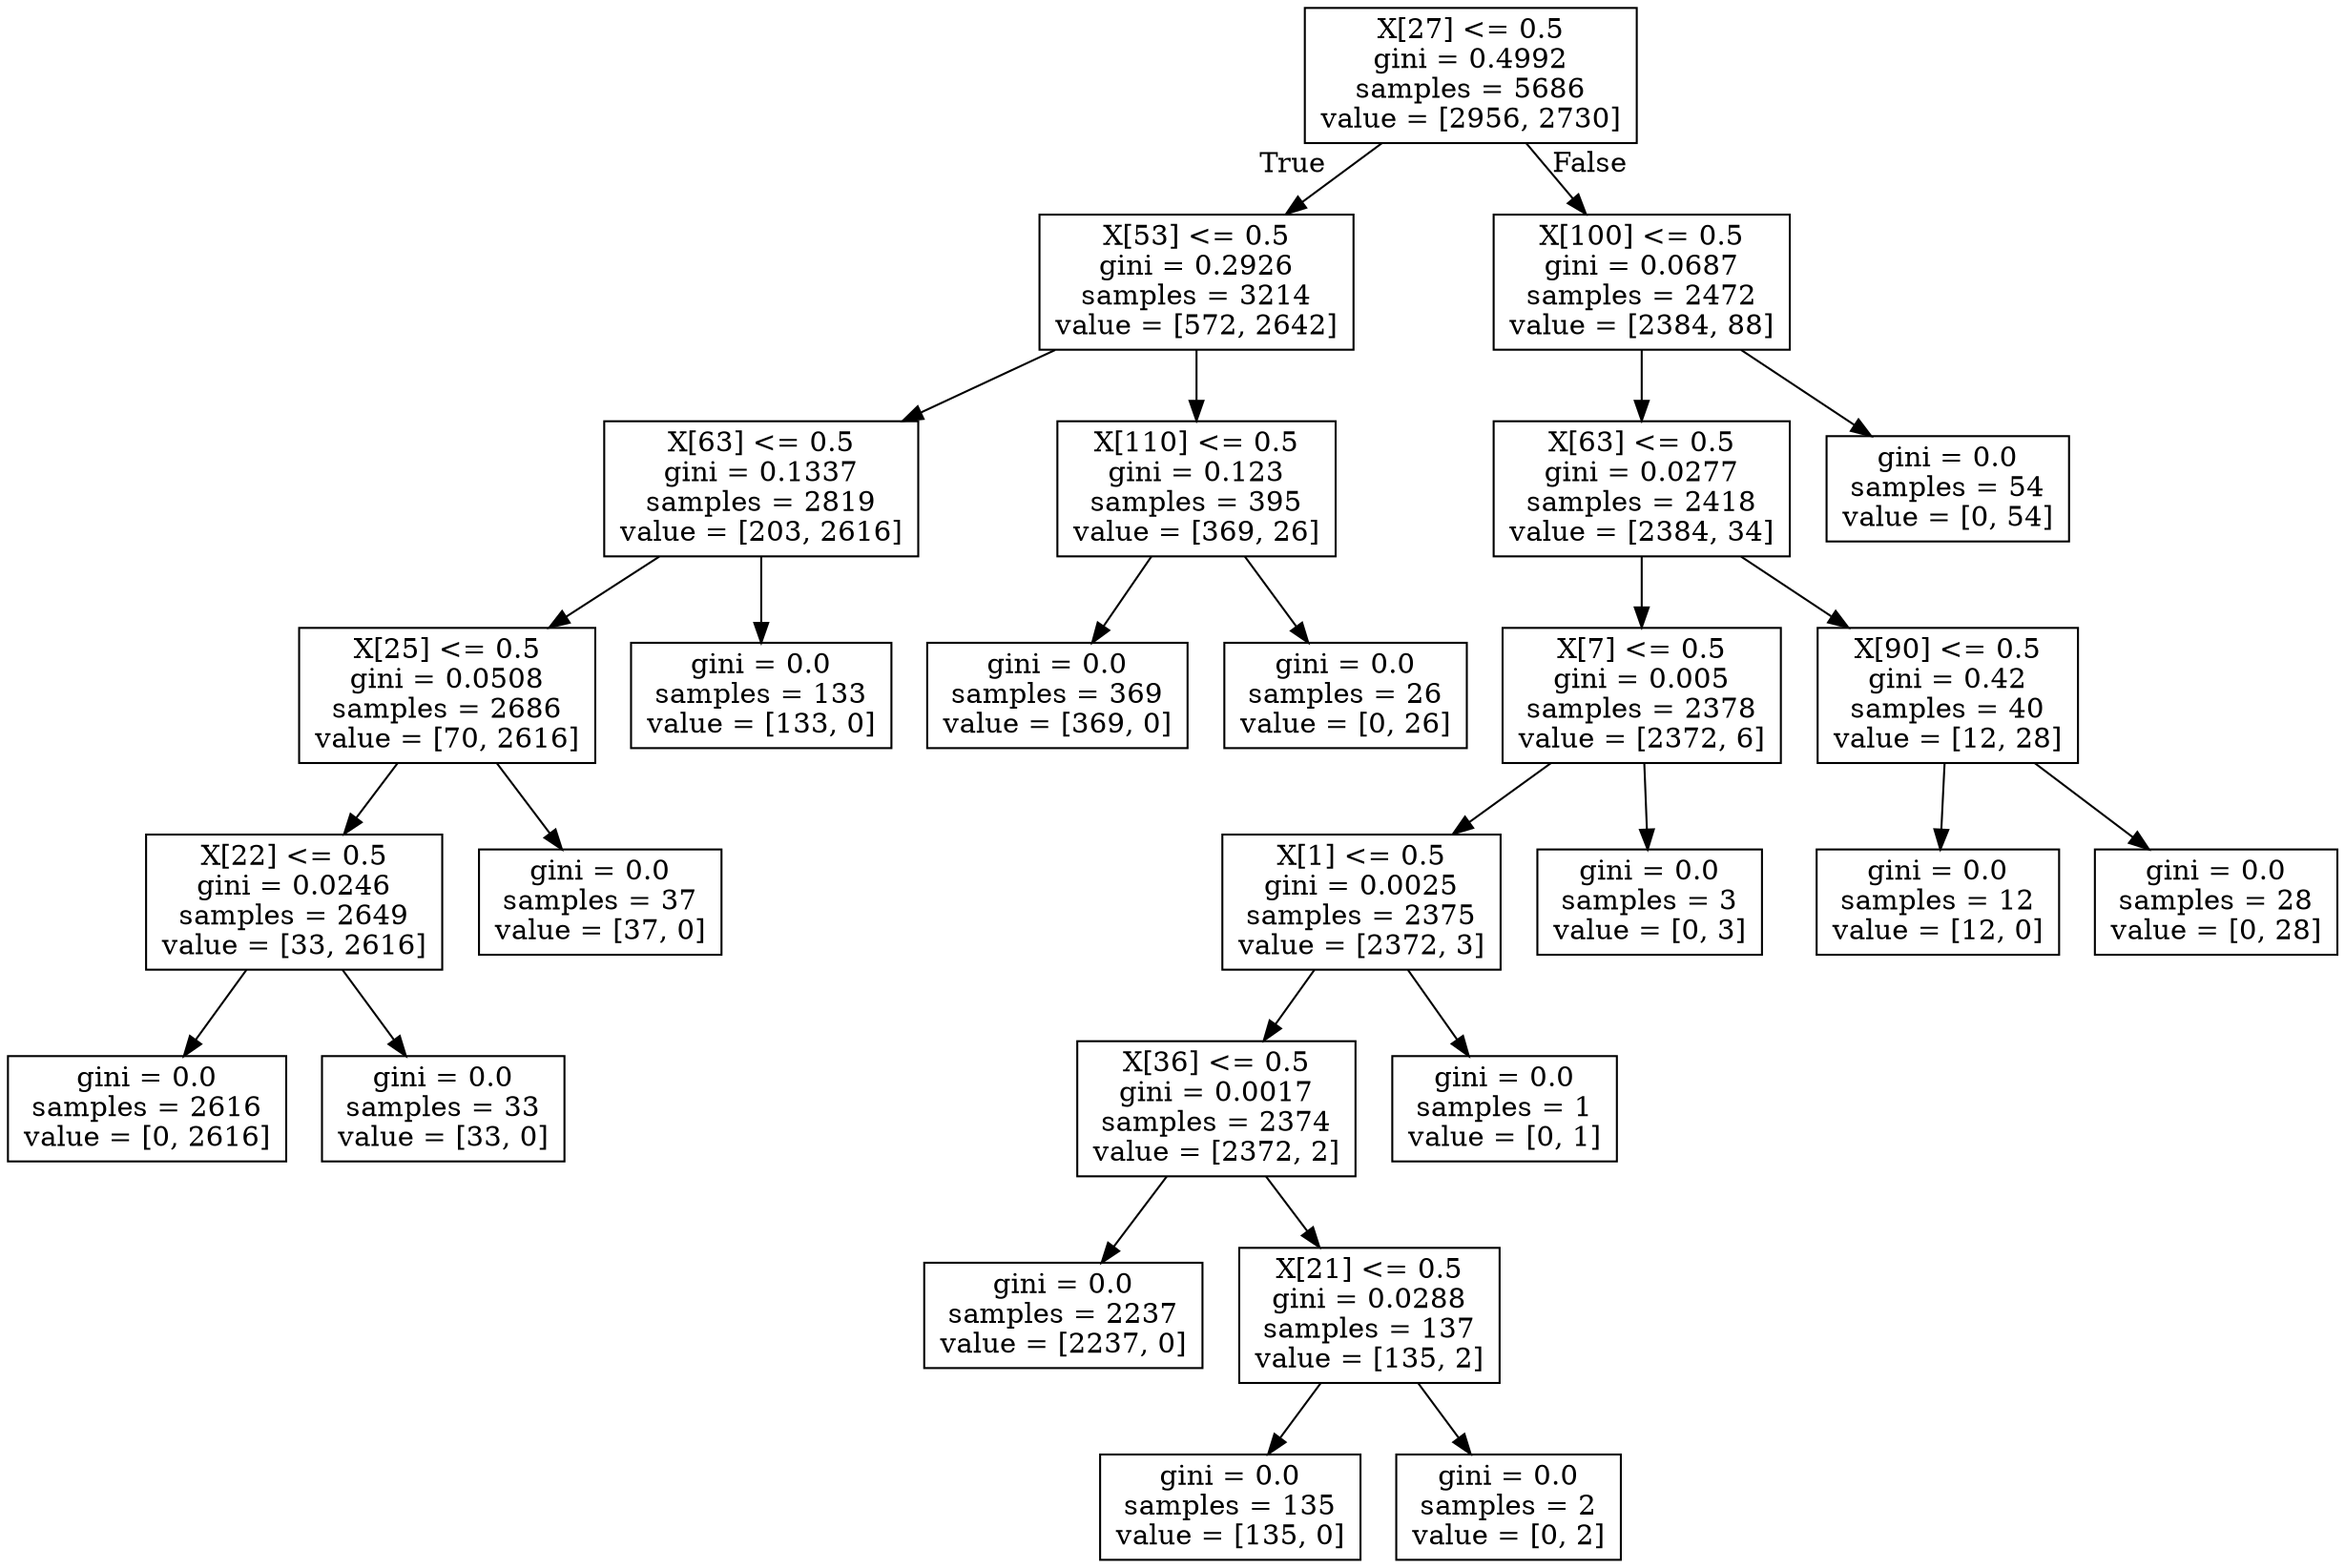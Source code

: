 digraph Tree {
node [shape=box] ;
0 [label="X[27] <= 0.5\ngini = 0.4992\nsamples = 5686\nvalue = [2956, 2730]"] ;
1 [label="X[53] <= 0.5\ngini = 0.2926\nsamples = 3214\nvalue = [572, 2642]"] ;
0 -> 1 [labeldistance=2.5, labelangle=45, headlabel="True"] ;
2 [label="X[63] <= 0.5\ngini = 0.1337\nsamples = 2819\nvalue = [203, 2616]"] ;
1 -> 2 ;
3 [label="X[25] <= 0.5\ngini = 0.0508\nsamples = 2686\nvalue = [70, 2616]"] ;
2 -> 3 ;
4 [label="X[22] <= 0.5\ngini = 0.0246\nsamples = 2649\nvalue = [33, 2616]"] ;
3 -> 4 ;
5 [label="gini = 0.0\nsamples = 2616\nvalue = [0, 2616]"] ;
4 -> 5 ;
6 [label="gini = 0.0\nsamples = 33\nvalue = [33, 0]"] ;
4 -> 6 ;
7 [label="gini = 0.0\nsamples = 37\nvalue = [37, 0]"] ;
3 -> 7 ;
8 [label="gini = 0.0\nsamples = 133\nvalue = [133, 0]"] ;
2 -> 8 ;
9 [label="X[110] <= 0.5\ngini = 0.123\nsamples = 395\nvalue = [369, 26]"] ;
1 -> 9 ;
10 [label="gini = 0.0\nsamples = 369\nvalue = [369, 0]"] ;
9 -> 10 ;
11 [label="gini = 0.0\nsamples = 26\nvalue = [0, 26]"] ;
9 -> 11 ;
12 [label="X[100] <= 0.5\ngini = 0.0687\nsamples = 2472\nvalue = [2384, 88]"] ;
0 -> 12 [labeldistance=2.5, labelangle=-45, headlabel="False"] ;
13 [label="X[63] <= 0.5\ngini = 0.0277\nsamples = 2418\nvalue = [2384, 34]"] ;
12 -> 13 ;
14 [label="X[7] <= 0.5\ngini = 0.005\nsamples = 2378\nvalue = [2372, 6]"] ;
13 -> 14 ;
15 [label="X[1] <= 0.5\ngini = 0.0025\nsamples = 2375\nvalue = [2372, 3]"] ;
14 -> 15 ;
16 [label="X[36] <= 0.5\ngini = 0.0017\nsamples = 2374\nvalue = [2372, 2]"] ;
15 -> 16 ;
17 [label="gini = 0.0\nsamples = 2237\nvalue = [2237, 0]"] ;
16 -> 17 ;
18 [label="X[21] <= 0.5\ngini = 0.0288\nsamples = 137\nvalue = [135, 2]"] ;
16 -> 18 ;
19 [label="gini = 0.0\nsamples = 135\nvalue = [135, 0]"] ;
18 -> 19 ;
20 [label="gini = 0.0\nsamples = 2\nvalue = [0, 2]"] ;
18 -> 20 ;
21 [label="gini = 0.0\nsamples = 1\nvalue = [0, 1]"] ;
15 -> 21 ;
22 [label="gini = 0.0\nsamples = 3\nvalue = [0, 3]"] ;
14 -> 22 ;
23 [label="X[90] <= 0.5\ngini = 0.42\nsamples = 40\nvalue = [12, 28]"] ;
13 -> 23 ;
24 [label="gini = 0.0\nsamples = 12\nvalue = [12, 0]"] ;
23 -> 24 ;
25 [label="gini = 0.0\nsamples = 28\nvalue = [0, 28]"] ;
23 -> 25 ;
26 [label="gini = 0.0\nsamples = 54\nvalue = [0, 54]"] ;
12 -> 26 ;
}